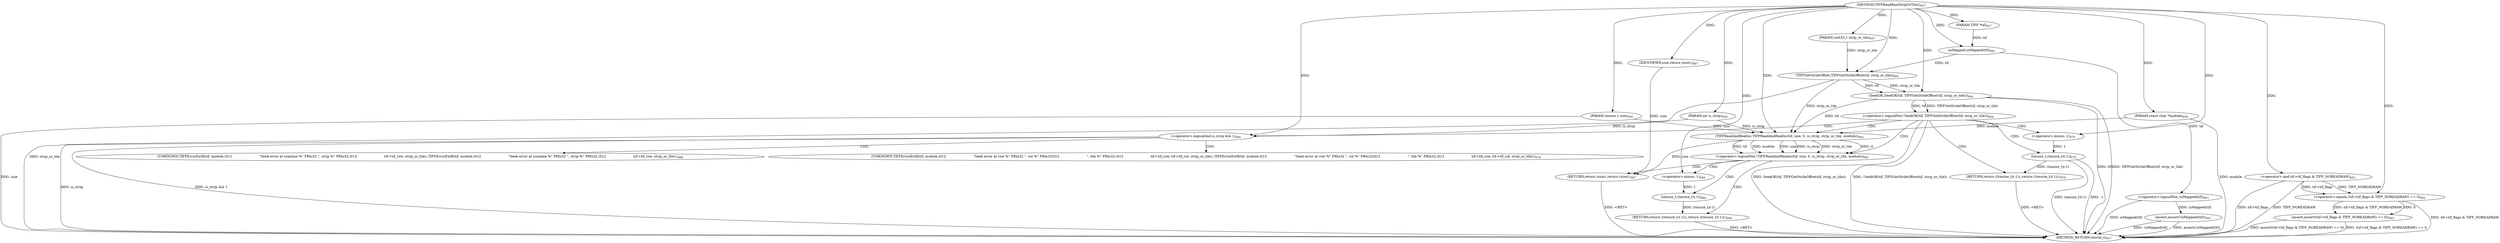 digraph "TIFFReadRawStripOrTile2" {  
"75368" [label = <(METHOD,TIFFReadRawStripOrTile2)<SUB>657</SUB>> ]
"75424" [label = <(METHOD_RETURN,tmsize_t)<SUB>657</SUB>> ]
"75369" [label = <(PARAM,TIFF *tif)<SUB>657</SUB>> ]
"75370" [label = <(PARAM,uint32_t strip_or_tile)<SUB>657</SUB>> ]
"75371" [label = <(PARAM,int is_strip)<SUB>658</SUB>> ]
"75372" [label = <(PARAM,tmsize_t size)<SUB>658</SUB>> ]
"75373" [label = <(PARAM,const char *module)<SUB>659</SUB>> ]
"75375" [label = <(assert,assert(!isMapped(tif)))<SUB>661</SUB>> ]
"75379" [label = <(assert,assert((tif-&gt;tif_flags &amp; TIFF_NOREADRAW) == 0))<SUB>662</SUB>> ]
"75422" [label = <(RETURN,return (size);,return (size);)<SUB>687</SUB>> ]
"75388" [label = <(&lt;operator&gt;.logicalNot,!SeekOK(tif, TIFFGetStrileOffset(tif, strip_or_tile)))<SUB>664</SUB>> ]
"75409" [label = <(&lt;operator&gt;.logicalNot,!TIFFReadAndRealloc(tif, size, 0, is_strip, strip_or_tile, module))<SUB>682</SUB>> ]
"75423" [label = <(IDENTIFIER,size,return (size);)<SUB>687</SUB>> ]
"75376" [label = <(&lt;operator&gt;.logicalNot,!isMapped(tif))<SUB>661</SUB>> ]
"75380" [label = <(&lt;operator&gt;.equals,(tif-&gt;tif_flags &amp; TIFF_NOREADRAW) == 0)<SUB>662</SUB>> ]
"75404" [label = <(RETURN,return ((tmsize_t)(-1));,return ((tmsize_t)(-1));)<SUB>679</SUB>> ]
"75418" [label = <(RETURN,return ((tmsize_t)(-1));,return ((tmsize_t)(-1));)<SUB>684</SUB>> ]
"75377" [label = <(isMapped,isMapped(tif))<SUB>661</SUB>> ]
"75381" [label = <(&lt;operator&gt;.and,tif-&gt;tif_flags &amp; TIFF_NOREADRAW)<SUB>662</SUB>> ]
"75389" [label = <(SeekOK,SeekOK(tif, TIFFGetStrileOffset(tif, strip_or_tile)))<SUB>664</SUB>> ]
"75396" [label = <(&lt;operator&gt;.logicalAnd,is_strip &amp;&amp; 1)<SUB>666</SUB>> ]
"75405" [label = <(tmsize_t,(tmsize_t)(-1))<SUB>679</SUB>> ]
"75410" [label = <(TIFFReadAndRealloc,TIFFReadAndRealloc(tif, size, 0, is_strip, strip_or_tile, module))<SUB>682</SUB>> ]
"75419" [label = <(tmsize_t,(tmsize_t)(-1))<SUB>684</SUB>> ]
"75391" [label = <(TIFFGetStrileOffset,TIFFGetStrileOffset(tif, strip_or_tile))<SUB>664</SUB>> ]
"75406" [label = <(&lt;operator&gt;.minus,-1)<SUB>679</SUB>> ]
"75420" [label = <(&lt;operator&gt;.minus,-1)<SUB>684</SUB>> ]
"75400" [label = <(UNKNOWN,TIFFErrorExtR(tif, module,\012                          &quot;Seek error at scanline %&quot; PRIu32 &quot;, strip %&quot; PRIu32,\012                          tif-&gt;tif_row, strip_or_tile);,TIFFErrorExtR(tif, module,\012                          &quot;Seek error at scanline %&quot; PRIu32 &quot;, strip %&quot; PRIu32,\012                          tif-&gt;tif_row, strip_or_tile);)<SUB>668</SUB>> ]
"75403" [label = <(UNKNOWN,TIFFErrorExtR(tif, module,\012                          &quot;Seek error at row %&quot; PRIu32 &quot;, col %&quot; PRIu32\012                          &quot;, tile %&quot; PRIu32,\012                          tif-&gt;tif_row, tif-&gt;tif_col, strip_or_tile);,TIFFErrorExtR(tif, module,\012                          &quot;Seek error at row %&quot; PRIu32 &quot;, col %&quot; PRIu32\012                          &quot;, tile %&quot; PRIu32,\012                          tif-&gt;tif_row, tif-&gt;tif_col, strip_or_tile);)<SUB>674</SUB>> ]
  "75422" -> "75424"  [ label = "DDG: &lt;RET&gt;"] 
  "75404" -> "75424"  [ label = "DDG: &lt;RET&gt;"] 
  "75418" -> "75424"  [ label = "DDG: &lt;RET&gt;"] 
  "75372" -> "75424"  [ label = "DDG: size"] 
  "75373" -> "75424"  [ label = "DDG: module"] 
  "75376" -> "75424"  [ label = "DDG: isMapped(tif)"] 
  "75375" -> "75424"  [ label = "DDG: !isMapped(tif)"] 
  "75375" -> "75424"  [ label = "DDG: assert(!isMapped(tif))"] 
  "75381" -> "75424"  [ label = "DDG: tif-&gt;tif_flags"] 
  "75380" -> "75424"  [ label = "DDG: tif-&gt;tif_flags &amp; TIFF_NOREADRAW"] 
  "75379" -> "75424"  [ label = "DDG: (tif-&gt;tif_flags &amp; TIFF_NOREADRAW) == 0"] 
  "75379" -> "75424"  [ label = "DDG: assert((tif-&gt;tif_flags &amp; TIFF_NOREADRAW) == 0)"] 
  "75389" -> "75424"  [ label = "DDG: tif"] 
  "75391" -> "75424"  [ label = "DDG: strip_or_tile"] 
  "75389" -> "75424"  [ label = "DDG: TIFFGetStrileOffset(tif, strip_or_tile)"] 
  "75388" -> "75424"  [ label = "DDG: SeekOK(tif, TIFFGetStrileOffset(tif, strip_or_tile))"] 
  "75388" -> "75424"  [ label = "DDG: !SeekOK(tif, TIFFGetStrileOffset(tif, strip_or_tile))"] 
  "75396" -> "75424"  [ label = "DDG: is_strip"] 
  "75396" -> "75424"  [ label = "DDG: is_strip &amp;&amp; 1"] 
  "75405" -> "75424"  [ label = "DDG: -1"] 
  "75405" -> "75424"  [ label = "DDG: (tmsize_t)(-1)"] 
  "75381" -> "75424"  [ label = "DDG: TIFF_NOREADRAW"] 
  "75368" -> "75369"  [ label = "DDG: "] 
  "75368" -> "75370"  [ label = "DDG: "] 
  "75368" -> "75371"  [ label = "DDG: "] 
  "75368" -> "75372"  [ label = "DDG: "] 
  "75368" -> "75373"  [ label = "DDG: "] 
  "75423" -> "75422"  [ label = "DDG: size"] 
  "75410" -> "75422"  [ label = "DDG: size"] 
  "75376" -> "75375"  [ label = "DDG: isMapped(tif)"] 
  "75380" -> "75379"  [ label = "DDG: tif-&gt;tif_flags &amp; TIFF_NOREADRAW"] 
  "75380" -> "75379"  [ label = "DDG: 0"] 
  "75368" -> "75423"  [ label = "DDG: "] 
  "75377" -> "75376"  [ label = "DDG: tif"] 
  "75381" -> "75380"  [ label = "DDG: tif-&gt;tif_flags"] 
  "75381" -> "75380"  [ label = "DDG: TIFF_NOREADRAW"] 
  "75368" -> "75380"  [ label = "DDG: "] 
  "75389" -> "75388"  [ label = "DDG: tif"] 
  "75389" -> "75388"  [ label = "DDG: TIFFGetStrileOffset(tif, strip_or_tile)"] 
  "75405" -> "75404"  [ label = "DDG: (tmsize_t)(-1)"] 
  "75410" -> "75409"  [ label = "DDG: 0"] 
  "75410" -> "75409"  [ label = "DDG: tif"] 
  "75410" -> "75409"  [ label = "DDG: module"] 
  "75410" -> "75409"  [ label = "DDG: size"] 
  "75410" -> "75409"  [ label = "DDG: is_strip"] 
  "75410" -> "75409"  [ label = "DDG: strip_or_tile"] 
  "75419" -> "75418"  [ label = "DDG: (tmsize_t)(-1)"] 
  "75369" -> "75377"  [ label = "DDG: tif"] 
  "75368" -> "75377"  [ label = "DDG: "] 
  "75368" -> "75381"  [ label = "DDG: "] 
  "75391" -> "75389"  [ label = "DDG: tif"] 
  "75368" -> "75389"  [ label = "DDG: "] 
  "75391" -> "75389"  [ label = "DDG: strip_or_tile"] 
  "75389" -> "75410"  [ label = "DDG: tif"] 
  "75368" -> "75410"  [ label = "DDG: "] 
  "75372" -> "75410"  [ label = "DDG: size"] 
  "75371" -> "75410"  [ label = "DDG: is_strip"] 
  "75391" -> "75410"  [ label = "DDG: strip_or_tile"] 
  "75373" -> "75410"  [ label = "DDG: module"] 
  "75377" -> "75391"  [ label = "DDG: tif"] 
  "75368" -> "75391"  [ label = "DDG: "] 
  "75370" -> "75391"  [ label = "DDG: strip_or_tile"] 
  "75371" -> "75396"  [ label = "DDG: is_strip"] 
  "75368" -> "75396"  [ label = "DDG: "] 
  "75406" -> "75405"  [ label = "DDG: 1"] 
  "75420" -> "75419"  [ label = "DDG: 1"] 
  "75368" -> "75406"  [ label = "DDG: "] 
  "75368" -> "75420"  [ label = "DDG: "] 
  "75388" -> "75410"  [ label = "CDG: "] 
  "75388" -> "75396"  [ label = "CDG: "] 
  "75388" -> "75404"  [ label = "CDG: "] 
  "75388" -> "75406"  [ label = "CDG: "] 
  "75388" -> "75405"  [ label = "CDG: "] 
  "75388" -> "75409"  [ label = "CDG: "] 
  "75409" -> "75420"  [ label = "CDG: "] 
  "75409" -> "75422"  [ label = "CDG: "] 
  "75409" -> "75419"  [ label = "CDG: "] 
  "75409" -> "75418"  [ label = "CDG: "] 
  "75396" -> "75400"  [ label = "CDG: "] 
  "75396" -> "75403"  [ label = "CDG: "] 
}
